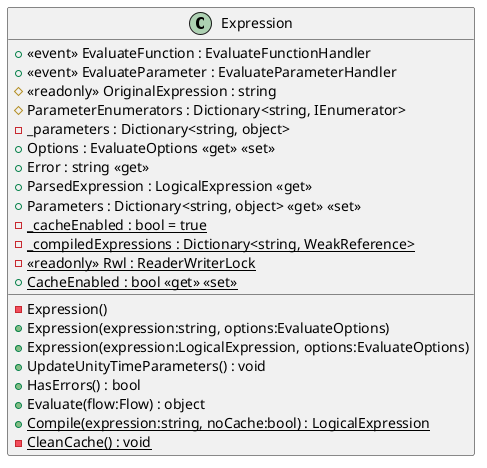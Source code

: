 @startuml
class Expression {
    - Expression()
    + Expression(expression:string, options:EvaluateOptions)
    + Expression(expression:LogicalExpression, options:EvaluateOptions)
    +  <<event>> EvaluateFunction : EvaluateFunctionHandler 
    +  <<event>> EvaluateParameter : EvaluateParameterHandler 
    # <<readonly>> OriginalExpression : string
    # ParameterEnumerators : Dictionary<string, IEnumerator>
    - _parameters : Dictionary<string, object>
    + Options : EvaluateOptions <<get>> <<set>>
    + Error : string <<get>>
    + ParsedExpression : LogicalExpression <<get>>
    + Parameters : Dictionary<string, object> <<get>> <<set>>
    + UpdateUnityTimeParameters() : void
    + HasErrors() : bool
    + Evaluate(flow:Flow) : object
    + {static} Compile(expression:string, noCache:bool) : LogicalExpression
    - {static} _cacheEnabled : bool = true
    - {static} _compiledExpressions : Dictionary<string, WeakReference>
    - {static} <<readonly>> Rwl : ReaderWriterLock
    + {static} CacheEnabled : bool <<get>> <<set>>
    - {static} CleanCache() : void
}
@enduml
